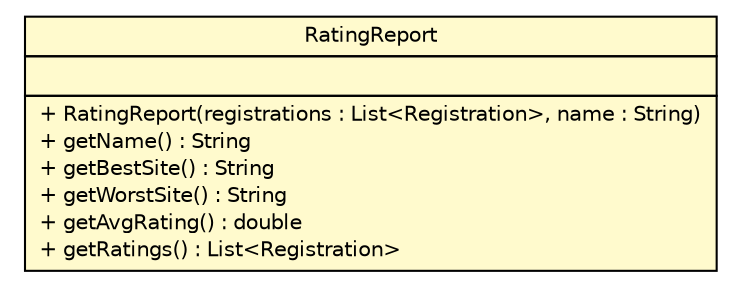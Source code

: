 #!/usr/local/bin/dot
#
# Class diagram 
# Generated by UMLGraph version R5_6 (http://www.umlgraph.org/)
#

digraph G {
	edge [fontname="Helvetica",fontsize=10,labelfontname="Helvetica",labelfontsize=10];
	node [fontname="Helvetica",fontsize=10,shape=plaintext];
	nodesep=0.25;
	ranksep=0.5;
	// edu.easternct.csc231.nationalparks.view.RatingReport
	c441 [label=<<table title="edu.easternct.csc231.nationalparks.view.RatingReport" border="0" cellborder="1" cellspacing="0" cellpadding="2" port="p" bgcolor="lemonChiffon" href="./RatingReport.html">
		<tr><td><table border="0" cellspacing="0" cellpadding="1">
<tr><td align="center" balign="center"> RatingReport </td></tr>
		</table></td></tr>
		<tr><td><table border="0" cellspacing="0" cellpadding="1">
<tr><td align="left" balign="left">  </td></tr>
		</table></td></tr>
		<tr><td><table border="0" cellspacing="0" cellpadding="1">
<tr><td align="left" balign="left"> + RatingReport(registrations : List&lt;Registration&gt;, name : String) </td></tr>
<tr><td align="left" balign="left"> + getName() : String </td></tr>
<tr><td align="left" balign="left"> + getBestSite() : String </td></tr>
<tr><td align="left" balign="left"> + getWorstSite() : String </td></tr>
<tr><td align="left" balign="left"> + getAvgRating() : double </td></tr>
<tr><td align="left" balign="left"> + getRatings() : List&lt;Registration&gt; </td></tr>
		</table></td></tr>
		</table>>, URL="./RatingReport.html", fontname="Helvetica", fontcolor="black", fontsize=10.0];
}

